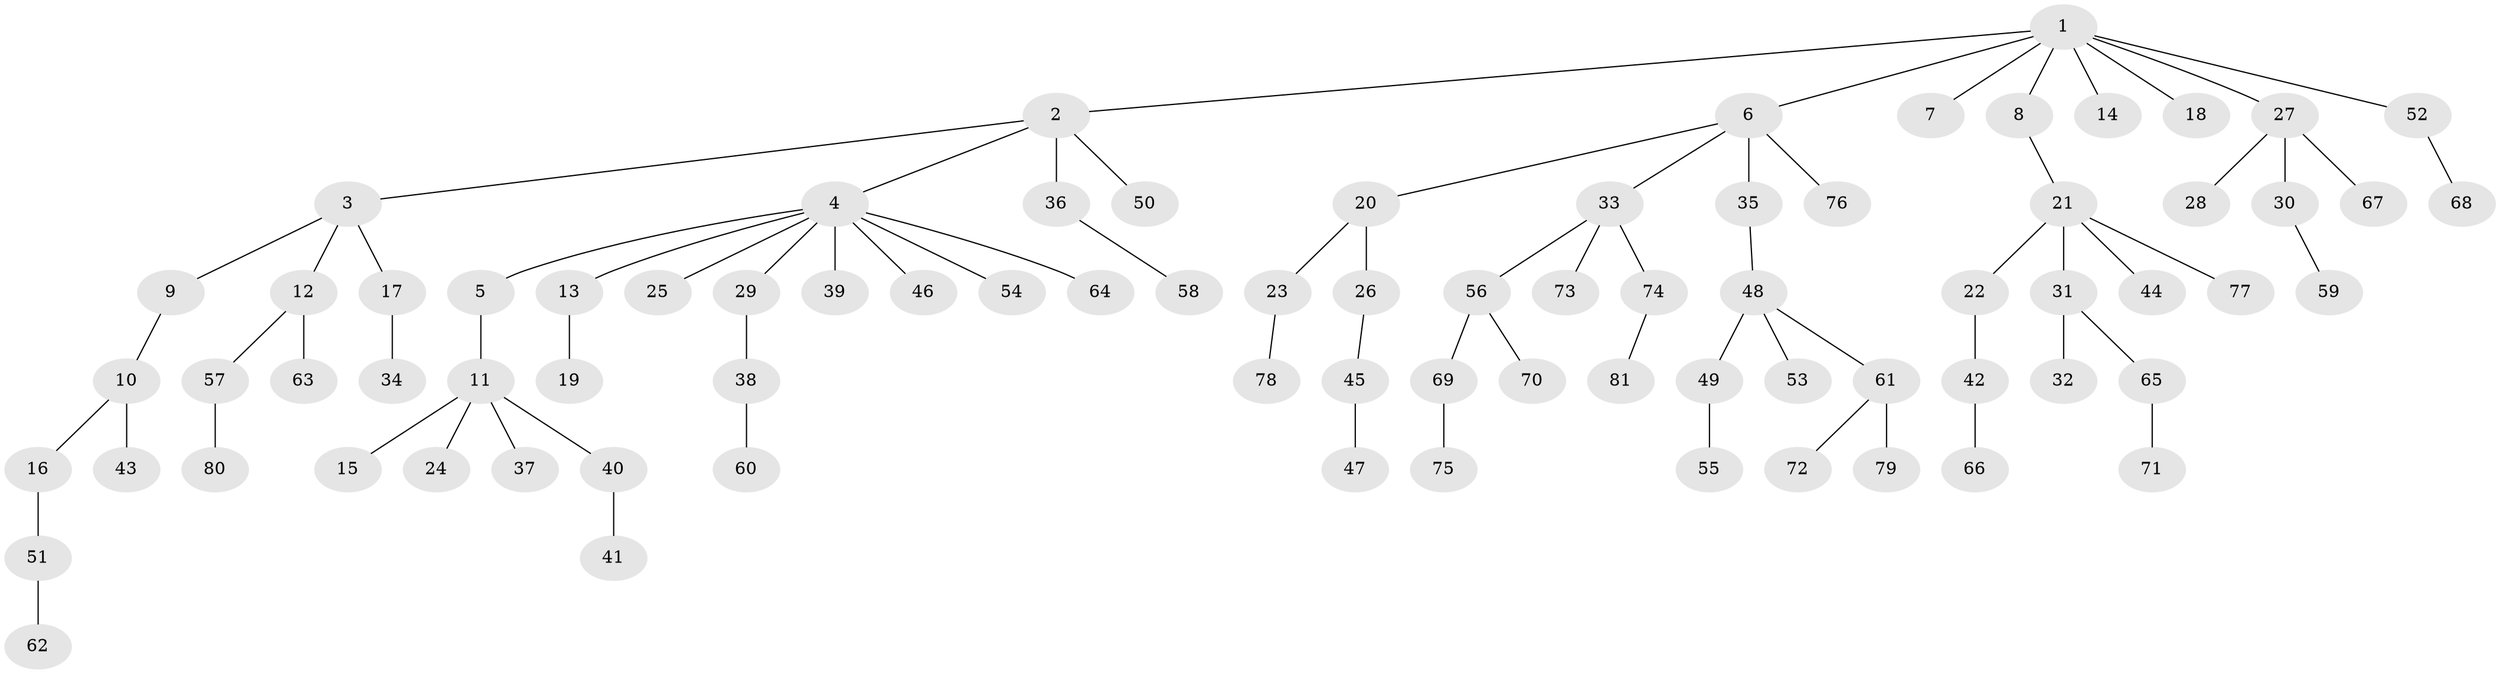 // coarse degree distribution, {8: 0.03636363636363636, 4: 0.07272727272727272, 2: 0.2, 7: 0.01818181818181818, 1: 0.5818181818181818, 3: 0.09090909090909091}
// Generated by graph-tools (version 1.1) at 2025/42/03/06/25 10:42:02]
// undirected, 81 vertices, 80 edges
graph export_dot {
graph [start="1"]
  node [color=gray90,style=filled];
  1;
  2;
  3;
  4;
  5;
  6;
  7;
  8;
  9;
  10;
  11;
  12;
  13;
  14;
  15;
  16;
  17;
  18;
  19;
  20;
  21;
  22;
  23;
  24;
  25;
  26;
  27;
  28;
  29;
  30;
  31;
  32;
  33;
  34;
  35;
  36;
  37;
  38;
  39;
  40;
  41;
  42;
  43;
  44;
  45;
  46;
  47;
  48;
  49;
  50;
  51;
  52;
  53;
  54;
  55;
  56;
  57;
  58;
  59;
  60;
  61;
  62;
  63;
  64;
  65;
  66;
  67;
  68;
  69;
  70;
  71;
  72;
  73;
  74;
  75;
  76;
  77;
  78;
  79;
  80;
  81;
  1 -- 2;
  1 -- 6;
  1 -- 7;
  1 -- 8;
  1 -- 14;
  1 -- 18;
  1 -- 27;
  1 -- 52;
  2 -- 3;
  2 -- 4;
  2 -- 36;
  2 -- 50;
  3 -- 9;
  3 -- 12;
  3 -- 17;
  4 -- 5;
  4 -- 13;
  4 -- 25;
  4 -- 29;
  4 -- 39;
  4 -- 46;
  4 -- 54;
  4 -- 64;
  5 -- 11;
  6 -- 20;
  6 -- 33;
  6 -- 35;
  6 -- 76;
  8 -- 21;
  9 -- 10;
  10 -- 16;
  10 -- 43;
  11 -- 15;
  11 -- 24;
  11 -- 37;
  11 -- 40;
  12 -- 57;
  12 -- 63;
  13 -- 19;
  16 -- 51;
  17 -- 34;
  20 -- 23;
  20 -- 26;
  21 -- 22;
  21 -- 31;
  21 -- 44;
  21 -- 77;
  22 -- 42;
  23 -- 78;
  26 -- 45;
  27 -- 28;
  27 -- 30;
  27 -- 67;
  29 -- 38;
  30 -- 59;
  31 -- 32;
  31 -- 65;
  33 -- 56;
  33 -- 73;
  33 -- 74;
  35 -- 48;
  36 -- 58;
  38 -- 60;
  40 -- 41;
  42 -- 66;
  45 -- 47;
  48 -- 49;
  48 -- 53;
  48 -- 61;
  49 -- 55;
  51 -- 62;
  52 -- 68;
  56 -- 69;
  56 -- 70;
  57 -- 80;
  61 -- 72;
  61 -- 79;
  65 -- 71;
  69 -- 75;
  74 -- 81;
}
